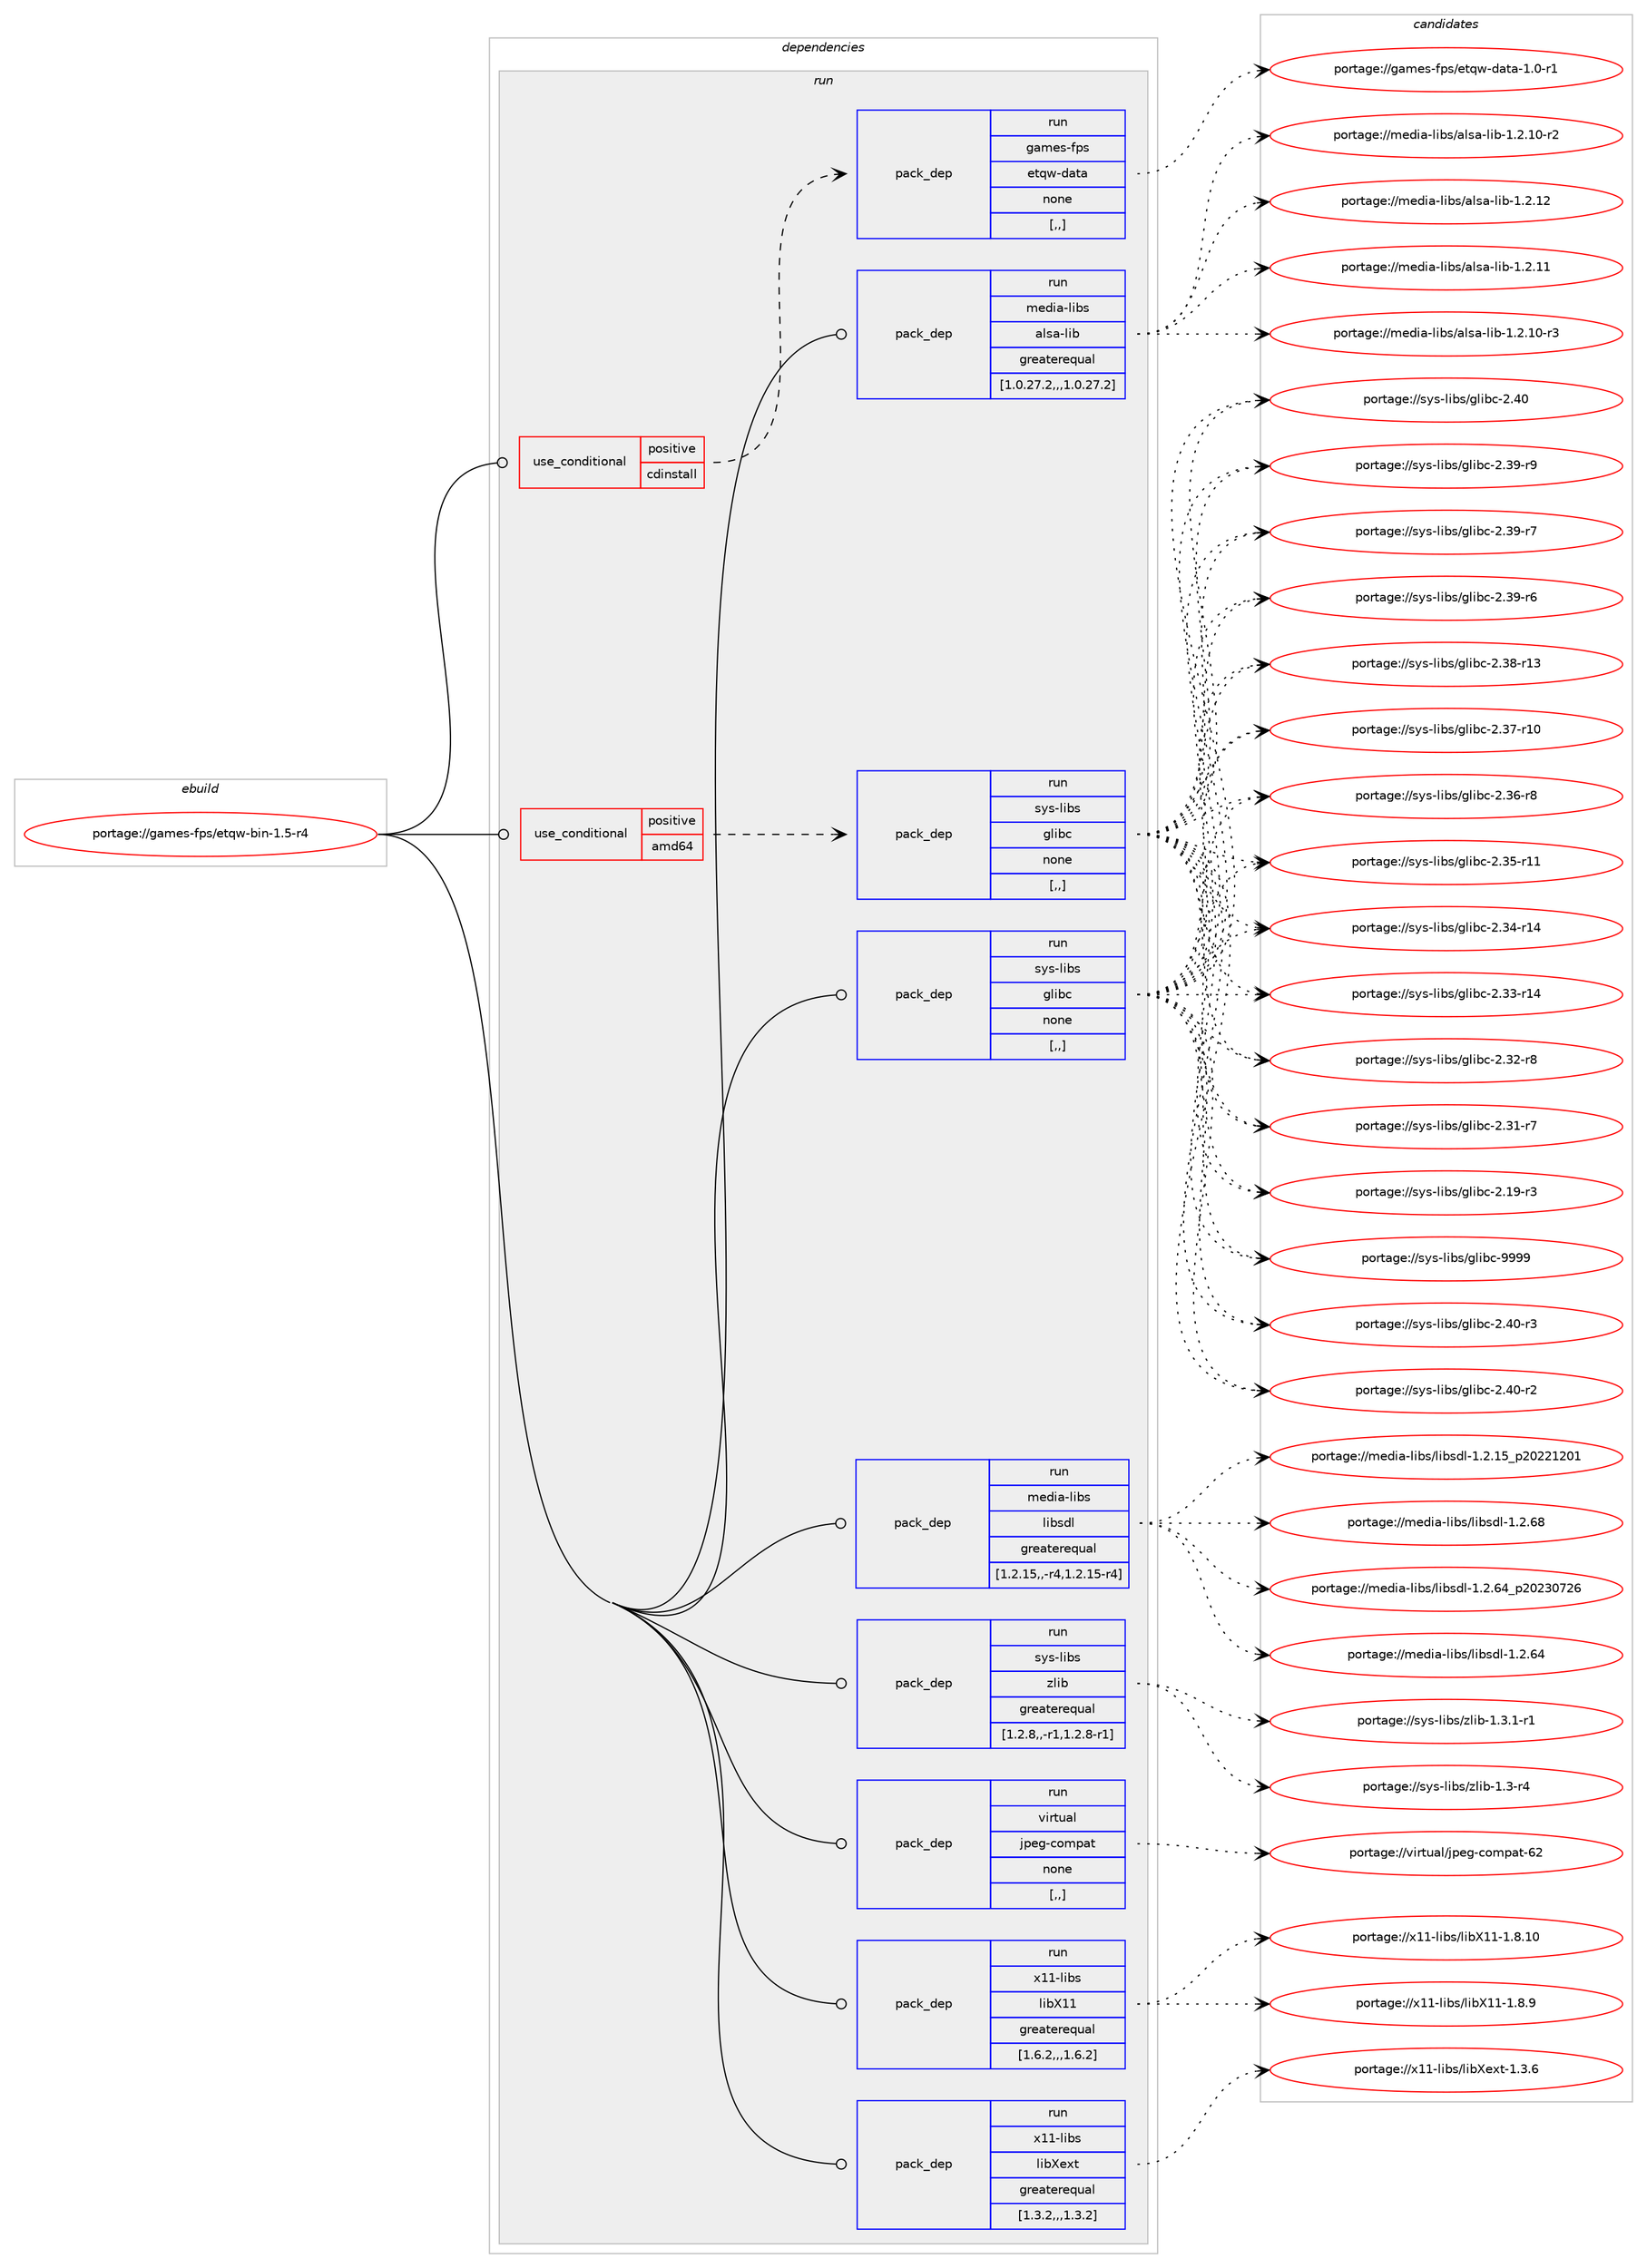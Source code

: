 digraph prolog {

# *************
# Graph options
# *************

newrank=true;
concentrate=true;
compound=true;
graph [rankdir=LR,fontname=Helvetica,fontsize=10,ranksep=1.5];#, ranksep=2.5, nodesep=0.2];
edge  [arrowhead=vee];
node  [fontname=Helvetica,fontsize=10];

# **********
# The ebuild
# **********

subgraph cluster_leftcol {
color=gray;
label=<<i>ebuild</i>>;
id [label="portage://games-fps/etqw-bin-1.5-r4", color=red, width=4, href="../games-fps/etqw-bin-1.5-r4.svg"];
}

# ****************
# The dependencies
# ****************

subgraph cluster_midcol {
color=gray;
label=<<i>dependencies</i>>;
subgraph cluster_compile {
fillcolor="#eeeeee";
style=filled;
label=<<i>compile</i>>;
}
subgraph cluster_compileandrun {
fillcolor="#eeeeee";
style=filled;
label=<<i>compile and run</i>>;
}
subgraph cluster_run {
fillcolor="#eeeeee";
style=filled;
label=<<i>run</i>>;
subgraph cond195410 {
dependency726901 [label=<<TABLE BORDER="0" CELLBORDER="1" CELLSPACING="0" CELLPADDING="4"><TR><TD ROWSPAN="3" CELLPADDING="10">use_conditional</TD></TR><TR><TD>positive</TD></TR><TR><TD>amd64</TD></TR></TABLE>>, shape=none, color=red];
subgraph pack526398 {
dependency726902 [label=<<TABLE BORDER="0" CELLBORDER="1" CELLSPACING="0" CELLPADDING="4" WIDTH="220"><TR><TD ROWSPAN="6" CELLPADDING="30">pack_dep</TD></TR><TR><TD WIDTH="110">run</TD></TR><TR><TD>sys-libs</TD></TR><TR><TD>glibc</TD></TR><TR><TD>none</TD></TR><TR><TD>[,,]</TD></TR></TABLE>>, shape=none, color=blue];
}
dependency726901:e -> dependency726902:w [weight=20,style="dashed",arrowhead="vee"];
}
id:e -> dependency726901:w [weight=20,style="solid",arrowhead="odot"];
subgraph cond195411 {
dependency726903 [label=<<TABLE BORDER="0" CELLBORDER="1" CELLSPACING="0" CELLPADDING="4"><TR><TD ROWSPAN="3" CELLPADDING="10">use_conditional</TD></TR><TR><TD>positive</TD></TR><TR><TD>cdinstall</TD></TR></TABLE>>, shape=none, color=red];
subgraph pack526399 {
dependency726904 [label=<<TABLE BORDER="0" CELLBORDER="1" CELLSPACING="0" CELLPADDING="4" WIDTH="220"><TR><TD ROWSPAN="6" CELLPADDING="30">pack_dep</TD></TR><TR><TD WIDTH="110">run</TD></TR><TR><TD>games-fps</TD></TR><TR><TD>etqw-data</TD></TR><TR><TD>none</TD></TR><TR><TD>[,,]</TD></TR></TABLE>>, shape=none, color=blue];
}
dependency726903:e -> dependency726904:w [weight=20,style="dashed",arrowhead="vee"];
}
id:e -> dependency726903:w [weight=20,style="solid",arrowhead="odot"];
subgraph pack526400 {
dependency726905 [label=<<TABLE BORDER="0" CELLBORDER="1" CELLSPACING="0" CELLPADDING="4" WIDTH="220"><TR><TD ROWSPAN="6" CELLPADDING="30">pack_dep</TD></TR><TR><TD WIDTH="110">run</TD></TR><TR><TD>media-libs</TD></TR><TR><TD>alsa-lib</TD></TR><TR><TD>greaterequal</TD></TR><TR><TD>[1.0.27.2,,,1.0.27.2]</TD></TR></TABLE>>, shape=none, color=blue];
}
id:e -> dependency726905:w [weight=20,style="solid",arrowhead="odot"];
subgraph pack526401 {
dependency726906 [label=<<TABLE BORDER="0" CELLBORDER="1" CELLSPACING="0" CELLPADDING="4" WIDTH="220"><TR><TD ROWSPAN="6" CELLPADDING="30">pack_dep</TD></TR><TR><TD WIDTH="110">run</TD></TR><TR><TD>media-libs</TD></TR><TR><TD>libsdl</TD></TR><TR><TD>greaterequal</TD></TR><TR><TD>[1.2.15,,-r4,1.2.15-r4]</TD></TR></TABLE>>, shape=none, color=blue];
}
id:e -> dependency726906:w [weight=20,style="solid",arrowhead="odot"];
subgraph pack526402 {
dependency726907 [label=<<TABLE BORDER="0" CELLBORDER="1" CELLSPACING="0" CELLPADDING="4" WIDTH="220"><TR><TD ROWSPAN="6" CELLPADDING="30">pack_dep</TD></TR><TR><TD WIDTH="110">run</TD></TR><TR><TD>sys-libs</TD></TR><TR><TD>glibc</TD></TR><TR><TD>none</TD></TR><TR><TD>[,,]</TD></TR></TABLE>>, shape=none, color=blue];
}
id:e -> dependency726907:w [weight=20,style="solid",arrowhead="odot"];
subgraph pack526403 {
dependency726908 [label=<<TABLE BORDER="0" CELLBORDER="1" CELLSPACING="0" CELLPADDING="4" WIDTH="220"><TR><TD ROWSPAN="6" CELLPADDING="30">pack_dep</TD></TR><TR><TD WIDTH="110">run</TD></TR><TR><TD>sys-libs</TD></TR><TR><TD>zlib</TD></TR><TR><TD>greaterequal</TD></TR><TR><TD>[1.2.8,,-r1,1.2.8-r1]</TD></TR></TABLE>>, shape=none, color=blue];
}
id:e -> dependency726908:w [weight=20,style="solid",arrowhead="odot"];
subgraph pack526404 {
dependency726909 [label=<<TABLE BORDER="0" CELLBORDER="1" CELLSPACING="0" CELLPADDING="4" WIDTH="220"><TR><TD ROWSPAN="6" CELLPADDING="30">pack_dep</TD></TR><TR><TD WIDTH="110">run</TD></TR><TR><TD>virtual</TD></TR><TR><TD>jpeg-compat</TD></TR><TR><TD>none</TD></TR><TR><TD>[,,]</TD></TR></TABLE>>, shape=none, color=blue];
}
id:e -> dependency726909:w [weight=20,style="solid",arrowhead="odot"];
subgraph pack526405 {
dependency726910 [label=<<TABLE BORDER="0" CELLBORDER="1" CELLSPACING="0" CELLPADDING="4" WIDTH="220"><TR><TD ROWSPAN="6" CELLPADDING="30">pack_dep</TD></TR><TR><TD WIDTH="110">run</TD></TR><TR><TD>x11-libs</TD></TR><TR><TD>libX11</TD></TR><TR><TD>greaterequal</TD></TR><TR><TD>[1.6.2,,,1.6.2]</TD></TR></TABLE>>, shape=none, color=blue];
}
id:e -> dependency726910:w [weight=20,style="solid",arrowhead="odot"];
subgraph pack526406 {
dependency726911 [label=<<TABLE BORDER="0" CELLBORDER="1" CELLSPACING="0" CELLPADDING="4" WIDTH="220"><TR><TD ROWSPAN="6" CELLPADDING="30">pack_dep</TD></TR><TR><TD WIDTH="110">run</TD></TR><TR><TD>x11-libs</TD></TR><TR><TD>libXext</TD></TR><TR><TD>greaterequal</TD></TR><TR><TD>[1.3.2,,,1.3.2]</TD></TR></TABLE>>, shape=none, color=blue];
}
id:e -> dependency726911:w [weight=20,style="solid",arrowhead="odot"];
}
}

# **************
# The candidates
# **************

subgraph cluster_choices {
rank=same;
color=gray;
label=<<i>candidates</i>>;

subgraph choice526398 {
color=black;
nodesep=1;
choice11512111545108105981154710310810598994557575757 [label="portage://sys-libs/glibc-9999", color=red, width=4,href="../sys-libs/glibc-9999.svg"];
choice115121115451081059811547103108105989945504652484511451 [label="portage://sys-libs/glibc-2.40-r3", color=red, width=4,href="../sys-libs/glibc-2.40-r3.svg"];
choice115121115451081059811547103108105989945504652484511450 [label="portage://sys-libs/glibc-2.40-r2", color=red, width=4,href="../sys-libs/glibc-2.40-r2.svg"];
choice11512111545108105981154710310810598994550465248 [label="portage://sys-libs/glibc-2.40", color=red, width=4,href="../sys-libs/glibc-2.40.svg"];
choice115121115451081059811547103108105989945504651574511457 [label="portage://sys-libs/glibc-2.39-r9", color=red, width=4,href="../sys-libs/glibc-2.39-r9.svg"];
choice115121115451081059811547103108105989945504651574511455 [label="portage://sys-libs/glibc-2.39-r7", color=red, width=4,href="../sys-libs/glibc-2.39-r7.svg"];
choice115121115451081059811547103108105989945504651574511454 [label="portage://sys-libs/glibc-2.39-r6", color=red, width=4,href="../sys-libs/glibc-2.39-r6.svg"];
choice11512111545108105981154710310810598994550465156451144951 [label="portage://sys-libs/glibc-2.38-r13", color=red, width=4,href="../sys-libs/glibc-2.38-r13.svg"];
choice11512111545108105981154710310810598994550465155451144948 [label="portage://sys-libs/glibc-2.37-r10", color=red, width=4,href="../sys-libs/glibc-2.37-r10.svg"];
choice115121115451081059811547103108105989945504651544511456 [label="portage://sys-libs/glibc-2.36-r8", color=red, width=4,href="../sys-libs/glibc-2.36-r8.svg"];
choice11512111545108105981154710310810598994550465153451144949 [label="portage://sys-libs/glibc-2.35-r11", color=red, width=4,href="../sys-libs/glibc-2.35-r11.svg"];
choice11512111545108105981154710310810598994550465152451144952 [label="portage://sys-libs/glibc-2.34-r14", color=red, width=4,href="../sys-libs/glibc-2.34-r14.svg"];
choice11512111545108105981154710310810598994550465151451144952 [label="portage://sys-libs/glibc-2.33-r14", color=red, width=4,href="../sys-libs/glibc-2.33-r14.svg"];
choice115121115451081059811547103108105989945504651504511456 [label="portage://sys-libs/glibc-2.32-r8", color=red, width=4,href="../sys-libs/glibc-2.32-r8.svg"];
choice115121115451081059811547103108105989945504651494511455 [label="portage://sys-libs/glibc-2.31-r7", color=red, width=4,href="../sys-libs/glibc-2.31-r7.svg"];
choice115121115451081059811547103108105989945504649574511451 [label="portage://sys-libs/glibc-2.19-r3", color=red, width=4,href="../sys-libs/glibc-2.19-r3.svg"];
dependency726902:e -> choice11512111545108105981154710310810598994557575757:w [style=dotted,weight="100"];
dependency726902:e -> choice115121115451081059811547103108105989945504652484511451:w [style=dotted,weight="100"];
dependency726902:e -> choice115121115451081059811547103108105989945504652484511450:w [style=dotted,weight="100"];
dependency726902:e -> choice11512111545108105981154710310810598994550465248:w [style=dotted,weight="100"];
dependency726902:e -> choice115121115451081059811547103108105989945504651574511457:w [style=dotted,weight="100"];
dependency726902:e -> choice115121115451081059811547103108105989945504651574511455:w [style=dotted,weight="100"];
dependency726902:e -> choice115121115451081059811547103108105989945504651574511454:w [style=dotted,weight="100"];
dependency726902:e -> choice11512111545108105981154710310810598994550465156451144951:w [style=dotted,weight="100"];
dependency726902:e -> choice11512111545108105981154710310810598994550465155451144948:w [style=dotted,weight="100"];
dependency726902:e -> choice115121115451081059811547103108105989945504651544511456:w [style=dotted,weight="100"];
dependency726902:e -> choice11512111545108105981154710310810598994550465153451144949:w [style=dotted,weight="100"];
dependency726902:e -> choice11512111545108105981154710310810598994550465152451144952:w [style=dotted,weight="100"];
dependency726902:e -> choice11512111545108105981154710310810598994550465151451144952:w [style=dotted,weight="100"];
dependency726902:e -> choice115121115451081059811547103108105989945504651504511456:w [style=dotted,weight="100"];
dependency726902:e -> choice115121115451081059811547103108105989945504651494511455:w [style=dotted,weight="100"];
dependency726902:e -> choice115121115451081059811547103108105989945504649574511451:w [style=dotted,weight="100"];
}
subgraph choice526399 {
color=black;
nodesep=1;
choice103971091011154510211211547101116113119451009711697454946484511449 [label="portage://games-fps/etqw-data-1.0-r1", color=red, width=4,href="../games-fps/etqw-data-1.0-r1.svg"];
dependency726904:e -> choice103971091011154510211211547101116113119451009711697454946484511449:w [style=dotted,weight="100"];
}
subgraph choice526400 {
color=black;
nodesep=1;
choice109101100105974510810598115479710811597451081059845494650464950 [label="portage://media-libs/alsa-lib-1.2.12", color=red, width=4,href="../media-libs/alsa-lib-1.2.12.svg"];
choice109101100105974510810598115479710811597451081059845494650464949 [label="portage://media-libs/alsa-lib-1.2.11", color=red, width=4,href="../media-libs/alsa-lib-1.2.11.svg"];
choice1091011001059745108105981154797108115974510810598454946504649484511451 [label="portage://media-libs/alsa-lib-1.2.10-r3", color=red, width=4,href="../media-libs/alsa-lib-1.2.10-r3.svg"];
choice1091011001059745108105981154797108115974510810598454946504649484511450 [label="portage://media-libs/alsa-lib-1.2.10-r2", color=red, width=4,href="../media-libs/alsa-lib-1.2.10-r2.svg"];
dependency726905:e -> choice109101100105974510810598115479710811597451081059845494650464950:w [style=dotted,weight="100"];
dependency726905:e -> choice109101100105974510810598115479710811597451081059845494650464949:w [style=dotted,weight="100"];
dependency726905:e -> choice1091011001059745108105981154797108115974510810598454946504649484511451:w [style=dotted,weight="100"];
dependency726905:e -> choice1091011001059745108105981154797108115974510810598454946504649484511450:w [style=dotted,weight="100"];
}
subgraph choice526401 {
color=black;
nodesep=1;
choice109101100105974510810598115471081059811510010845494650465456 [label="portage://media-libs/libsdl-1.2.68", color=red, width=4,href="../media-libs/libsdl-1.2.68.svg"];
choice109101100105974510810598115471081059811510010845494650465452951125048505148555054 [label="portage://media-libs/libsdl-1.2.64_p20230726", color=red, width=4,href="../media-libs/libsdl-1.2.64_p20230726.svg"];
choice109101100105974510810598115471081059811510010845494650465452 [label="portage://media-libs/libsdl-1.2.64", color=red, width=4,href="../media-libs/libsdl-1.2.64.svg"];
choice109101100105974510810598115471081059811510010845494650464953951125048505049504849 [label="portage://media-libs/libsdl-1.2.15_p20221201", color=red, width=4,href="../media-libs/libsdl-1.2.15_p20221201.svg"];
dependency726906:e -> choice109101100105974510810598115471081059811510010845494650465456:w [style=dotted,weight="100"];
dependency726906:e -> choice109101100105974510810598115471081059811510010845494650465452951125048505148555054:w [style=dotted,weight="100"];
dependency726906:e -> choice109101100105974510810598115471081059811510010845494650465452:w [style=dotted,weight="100"];
dependency726906:e -> choice109101100105974510810598115471081059811510010845494650464953951125048505049504849:w [style=dotted,weight="100"];
}
subgraph choice526402 {
color=black;
nodesep=1;
choice11512111545108105981154710310810598994557575757 [label="portage://sys-libs/glibc-9999", color=red, width=4,href="../sys-libs/glibc-9999.svg"];
choice115121115451081059811547103108105989945504652484511451 [label="portage://sys-libs/glibc-2.40-r3", color=red, width=4,href="../sys-libs/glibc-2.40-r3.svg"];
choice115121115451081059811547103108105989945504652484511450 [label="portage://sys-libs/glibc-2.40-r2", color=red, width=4,href="../sys-libs/glibc-2.40-r2.svg"];
choice11512111545108105981154710310810598994550465248 [label="portage://sys-libs/glibc-2.40", color=red, width=4,href="../sys-libs/glibc-2.40.svg"];
choice115121115451081059811547103108105989945504651574511457 [label="portage://sys-libs/glibc-2.39-r9", color=red, width=4,href="../sys-libs/glibc-2.39-r9.svg"];
choice115121115451081059811547103108105989945504651574511455 [label="portage://sys-libs/glibc-2.39-r7", color=red, width=4,href="../sys-libs/glibc-2.39-r7.svg"];
choice115121115451081059811547103108105989945504651574511454 [label="portage://sys-libs/glibc-2.39-r6", color=red, width=4,href="../sys-libs/glibc-2.39-r6.svg"];
choice11512111545108105981154710310810598994550465156451144951 [label="portage://sys-libs/glibc-2.38-r13", color=red, width=4,href="../sys-libs/glibc-2.38-r13.svg"];
choice11512111545108105981154710310810598994550465155451144948 [label="portage://sys-libs/glibc-2.37-r10", color=red, width=4,href="../sys-libs/glibc-2.37-r10.svg"];
choice115121115451081059811547103108105989945504651544511456 [label="portage://sys-libs/glibc-2.36-r8", color=red, width=4,href="../sys-libs/glibc-2.36-r8.svg"];
choice11512111545108105981154710310810598994550465153451144949 [label="portage://sys-libs/glibc-2.35-r11", color=red, width=4,href="../sys-libs/glibc-2.35-r11.svg"];
choice11512111545108105981154710310810598994550465152451144952 [label="portage://sys-libs/glibc-2.34-r14", color=red, width=4,href="../sys-libs/glibc-2.34-r14.svg"];
choice11512111545108105981154710310810598994550465151451144952 [label="portage://sys-libs/glibc-2.33-r14", color=red, width=4,href="../sys-libs/glibc-2.33-r14.svg"];
choice115121115451081059811547103108105989945504651504511456 [label="portage://sys-libs/glibc-2.32-r8", color=red, width=4,href="../sys-libs/glibc-2.32-r8.svg"];
choice115121115451081059811547103108105989945504651494511455 [label="portage://sys-libs/glibc-2.31-r7", color=red, width=4,href="../sys-libs/glibc-2.31-r7.svg"];
choice115121115451081059811547103108105989945504649574511451 [label="portage://sys-libs/glibc-2.19-r3", color=red, width=4,href="../sys-libs/glibc-2.19-r3.svg"];
dependency726907:e -> choice11512111545108105981154710310810598994557575757:w [style=dotted,weight="100"];
dependency726907:e -> choice115121115451081059811547103108105989945504652484511451:w [style=dotted,weight="100"];
dependency726907:e -> choice115121115451081059811547103108105989945504652484511450:w [style=dotted,weight="100"];
dependency726907:e -> choice11512111545108105981154710310810598994550465248:w [style=dotted,weight="100"];
dependency726907:e -> choice115121115451081059811547103108105989945504651574511457:w [style=dotted,weight="100"];
dependency726907:e -> choice115121115451081059811547103108105989945504651574511455:w [style=dotted,weight="100"];
dependency726907:e -> choice115121115451081059811547103108105989945504651574511454:w [style=dotted,weight="100"];
dependency726907:e -> choice11512111545108105981154710310810598994550465156451144951:w [style=dotted,weight="100"];
dependency726907:e -> choice11512111545108105981154710310810598994550465155451144948:w [style=dotted,weight="100"];
dependency726907:e -> choice115121115451081059811547103108105989945504651544511456:w [style=dotted,weight="100"];
dependency726907:e -> choice11512111545108105981154710310810598994550465153451144949:w [style=dotted,weight="100"];
dependency726907:e -> choice11512111545108105981154710310810598994550465152451144952:w [style=dotted,weight="100"];
dependency726907:e -> choice11512111545108105981154710310810598994550465151451144952:w [style=dotted,weight="100"];
dependency726907:e -> choice115121115451081059811547103108105989945504651504511456:w [style=dotted,weight="100"];
dependency726907:e -> choice115121115451081059811547103108105989945504651494511455:w [style=dotted,weight="100"];
dependency726907:e -> choice115121115451081059811547103108105989945504649574511451:w [style=dotted,weight="100"];
}
subgraph choice526403 {
color=black;
nodesep=1;
choice115121115451081059811547122108105984549465146494511449 [label="portage://sys-libs/zlib-1.3.1-r1", color=red, width=4,href="../sys-libs/zlib-1.3.1-r1.svg"];
choice11512111545108105981154712210810598454946514511452 [label="portage://sys-libs/zlib-1.3-r4", color=red, width=4,href="../sys-libs/zlib-1.3-r4.svg"];
dependency726908:e -> choice115121115451081059811547122108105984549465146494511449:w [style=dotted,weight="100"];
dependency726908:e -> choice11512111545108105981154712210810598454946514511452:w [style=dotted,weight="100"];
}
subgraph choice526404 {
color=black;
nodesep=1;
choice1181051141161179710847106112101103459911110911297116455450 [label="portage://virtual/jpeg-compat-62", color=red, width=4,href="../virtual/jpeg-compat-62.svg"];
dependency726909:e -> choice1181051141161179710847106112101103459911110911297116455450:w [style=dotted,weight="100"];
}
subgraph choice526405 {
color=black;
nodesep=1;
choice12049494510810598115471081059888494945494656464948 [label="portage://x11-libs/libX11-1.8.10", color=red, width=4,href="../x11-libs/libX11-1.8.10.svg"];
choice120494945108105981154710810598884949454946564657 [label="portage://x11-libs/libX11-1.8.9", color=red, width=4,href="../x11-libs/libX11-1.8.9.svg"];
dependency726910:e -> choice12049494510810598115471081059888494945494656464948:w [style=dotted,weight="100"];
dependency726910:e -> choice120494945108105981154710810598884949454946564657:w [style=dotted,weight="100"];
}
subgraph choice526406 {
color=black;
nodesep=1;
choice12049494510810598115471081059888101120116454946514654 [label="portage://x11-libs/libXext-1.3.6", color=red, width=4,href="../x11-libs/libXext-1.3.6.svg"];
dependency726911:e -> choice12049494510810598115471081059888101120116454946514654:w [style=dotted,weight="100"];
}
}

}
